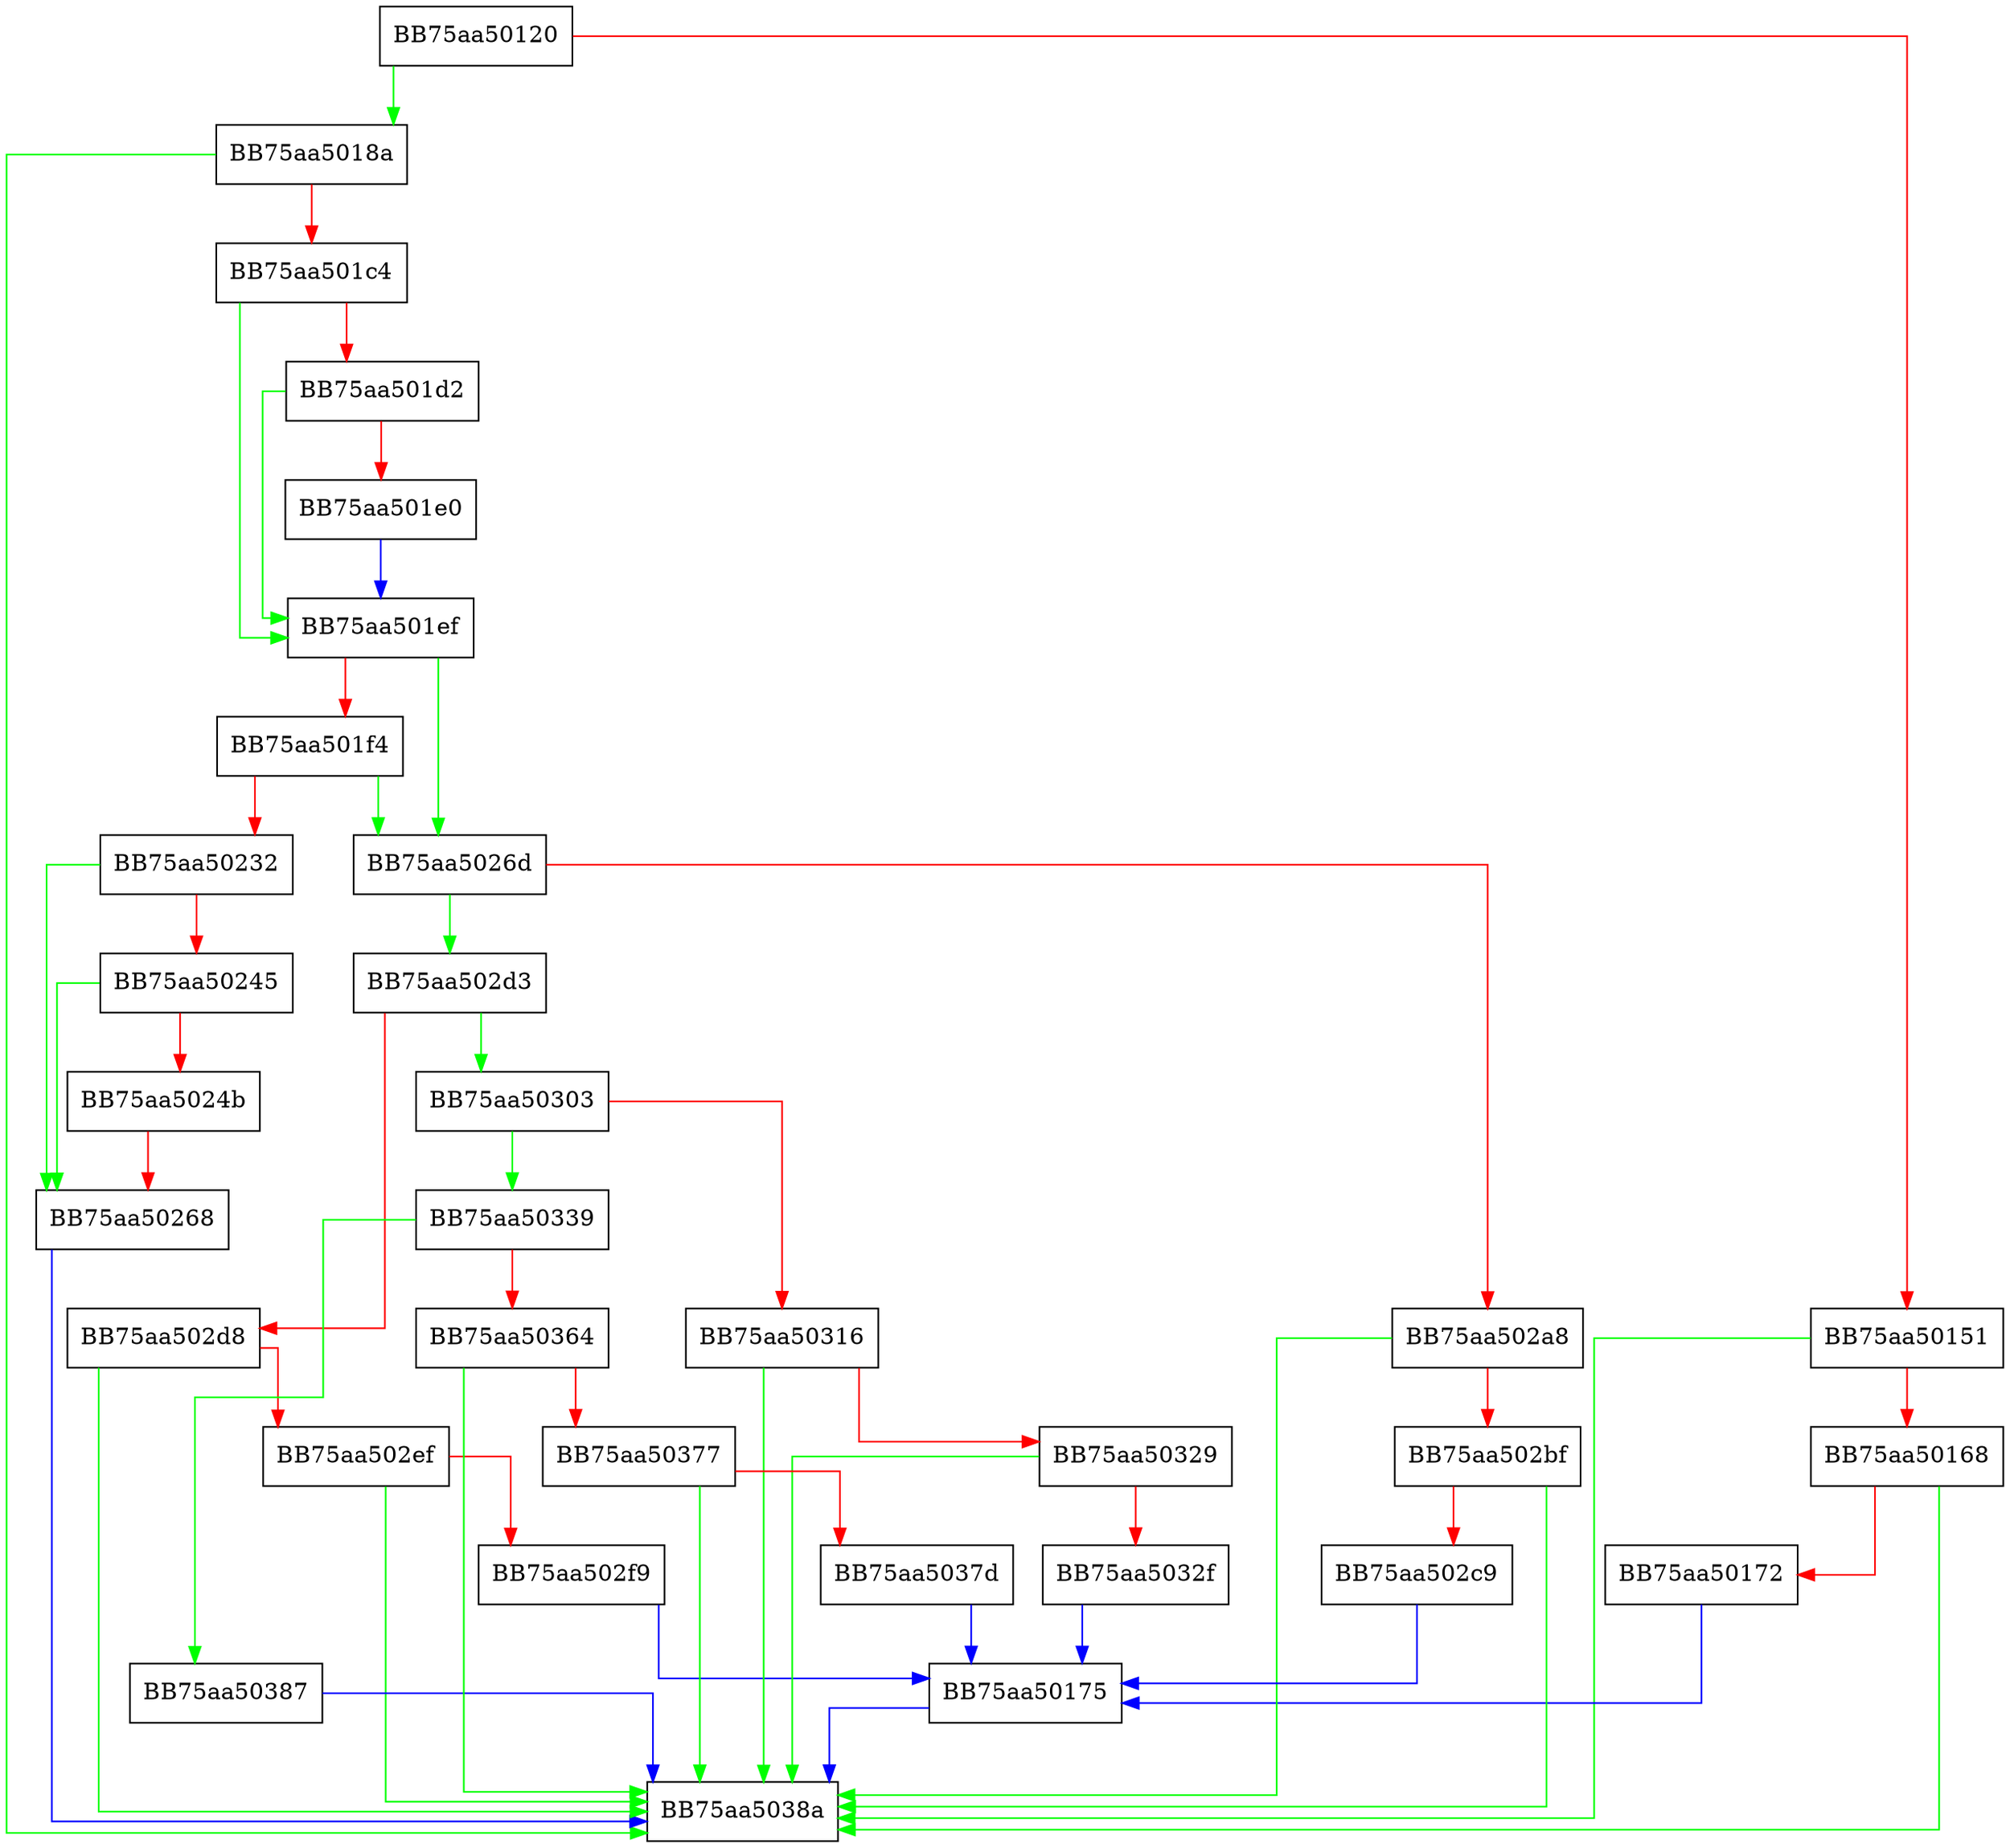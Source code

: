 digraph DecryptDecompressLayer0 {
  node [shape="box"];
  graph [splines=ortho];
  BB75aa50120 -> BB75aa5018a [color="green"];
  BB75aa50120 -> BB75aa50151 [color="red"];
  BB75aa50151 -> BB75aa5038a [color="green"];
  BB75aa50151 -> BB75aa50168 [color="red"];
  BB75aa50168 -> BB75aa5038a [color="green"];
  BB75aa50168 -> BB75aa50172 [color="red"];
  BB75aa50172 -> BB75aa50175 [color="blue"];
  BB75aa50175 -> BB75aa5038a [color="blue"];
  BB75aa5018a -> BB75aa5038a [color="green"];
  BB75aa5018a -> BB75aa501c4 [color="red"];
  BB75aa501c4 -> BB75aa501ef [color="green"];
  BB75aa501c4 -> BB75aa501d2 [color="red"];
  BB75aa501d2 -> BB75aa501ef [color="green"];
  BB75aa501d2 -> BB75aa501e0 [color="red"];
  BB75aa501e0 -> BB75aa501ef [color="blue"];
  BB75aa501ef -> BB75aa5026d [color="green"];
  BB75aa501ef -> BB75aa501f4 [color="red"];
  BB75aa501f4 -> BB75aa5026d [color="green"];
  BB75aa501f4 -> BB75aa50232 [color="red"];
  BB75aa50232 -> BB75aa50268 [color="green"];
  BB75aa50232 -> BB75aa50245 [color="red"];
  BB75aa50245 -> BB75aa50268 [color="green"];
  BB75aa50245 -> BB75aa5024b [color="red"];
  BB75aa5024b -> BB75aa50268 [color="red"];
  BB75aa50268 -> BB75aa5038a [color="blue"];
  BB75aa5026d -> BB75aa502d3 [color="green"];
  BB75aa5026d -> BB75aa502a8 [color="red"];
  BB75aa502a8 -> BB75aa5038a [color="green"];
  BB75aa502a8 -> BB75aa502bf [color="red"];
  BB75aa502bf -> BB75aa5038a [color="green"];
  BB75aa502bf -> BB75aa502c9 [color="red"];
  BB75aa502c9 -> BB75aa50175 [color="blue"];
  BB75aa502d3 -> BB75aa50303 [color="green"];
  BB75aa502d3 -> BB75aa502d8 [color="red"];
  BB75aa502d8 -> BB75aa5038a [color="green"];
  BB75aa502d8 -> BB75aa502ef [color="red"];
  BB75aa502ef -> BB75aa5038a [color="green"];
  BB75aa502ef -> BB75aa502f9 [color="red"];
  BB75aa502f9 -> BB75aa50175 [color="blue"];
  BB75aa50303 -> BB75aa50339 [color="green"];
  BB75aa50303 -> BB75aa50316 [color="red"];
  BB75aa50316 -> BB75aa5038a [color="green"];
  BB75aa50316 -> BB75aa50329 [color="red"];
  BB75aa50329 -> BB75aa5038a [color="green"];
  BB75aa50329 -> BB75aa5032f [color="red"];
  BB75aa5032f -> BB75aa50175 [color="blue"];
  BB75aa50339 -> BB75aa50387 [color="green"];
  BB75aa50339 -> BB75aa50364 [color="red"];
  BB75aa50364 -> BB75aa5038a [color="green"];
  BB75aa50364 -> BB75aa50377 [color="red"];
  BB75aa50377 -> BB75aa5038a [color="green"];
  BB75aa50377 -> BB75aa5037d [color="red"];
  BB75aa5037d -> BB75aa50175 [color="blue"];
  BB75aa50387 -> BB75aa5038a [color="blue"];
}